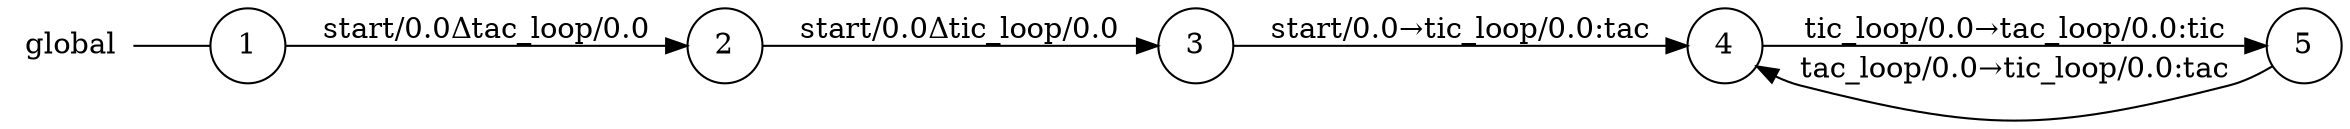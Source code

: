 digraph global {
	rankdir="LR";
	n_0 [label="global", shape="plaintext"];
	n_1 [id="5", shape=circle, label="5"];
	n_2 [id="1", shape=circle, label="1"];
	n_0 -> n_2 [arrowhead=none];
	n_3 [id="2", shape=circle, label="2"];
	n_4 [id="4", shape=circle, label="4"];
	n_5 [id="3", shape=circle, label="3"];

	n_4 -> n_1 [id="[$e|3]", label="tic_loop/0.0→tac_loop/0.0:tic"];
	n_3 -> n_5 [id="[$e|1]", label="start/0.0Δtic_loop/0.0"];
	n_1 -> n_4 [id="[$e|4]", label="tac_loop/0.0→tic_loop/0.0:tac"];
	n_5 -> n_4 [id="[$e|2]", label="start/0.0→tic_loop/0.0:tac"];
	n_2 -> n_3 [id="[$e|0]", label="start/0.0Δtac_loop/0.0"];
}
